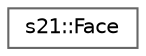 digraph "Graphical Class Hierarchy"
{
 // LATEX_PDF_SIZE
  bgcolor="transparent";
  edge [fontname=Helvetica,fontsize=10,labelfontname=Helvetica,labelfontsize=10];
  node [fontname=Helvetica,fontsize=10,shape=box,height=0.2,width=0.4];
  rankdir="LR";
  Node0 [id="Node000000",label="s21::Face",height=0.2,width=0.4,color="grey40", fillcolor="white", style="filled",URL="$namespaces21.html#structs21_1_1Face",tooltip="Represents a face in a mesh, consisting of multiple vertex indices."];
}
